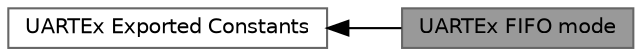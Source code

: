 digraph "UARTEx FIFO mode"
{
 // LATEX_PDF_SIZE
  bgcolor="transparent";
  edge [fontname=Helvetica,fontsize=10,labelfontname=Helvetica,labelfontsize=10];
  node [fontname=Helvetica,fontsize=10,shape=box,height=0.2,width=0.4];
  rankdir=LR;
  Node2 [label="UARTEx Exported Constants",height=0.2,width=0.4,color="grey40", fillcolor="white", style="filled",URL="$group___u_a_r_t_ex___exported___constants.html",tooltip=" "];
  Node1 [label="UARTEx FIFO mode",height=0.2,width=0.4,color="gray40", fillcolor="grey60", style="filled", fontcolor="black",tooltip="UART FIFO mode."];
  Node2->Node1 [shape=plaintext, dir="back", style="solid"];
}
